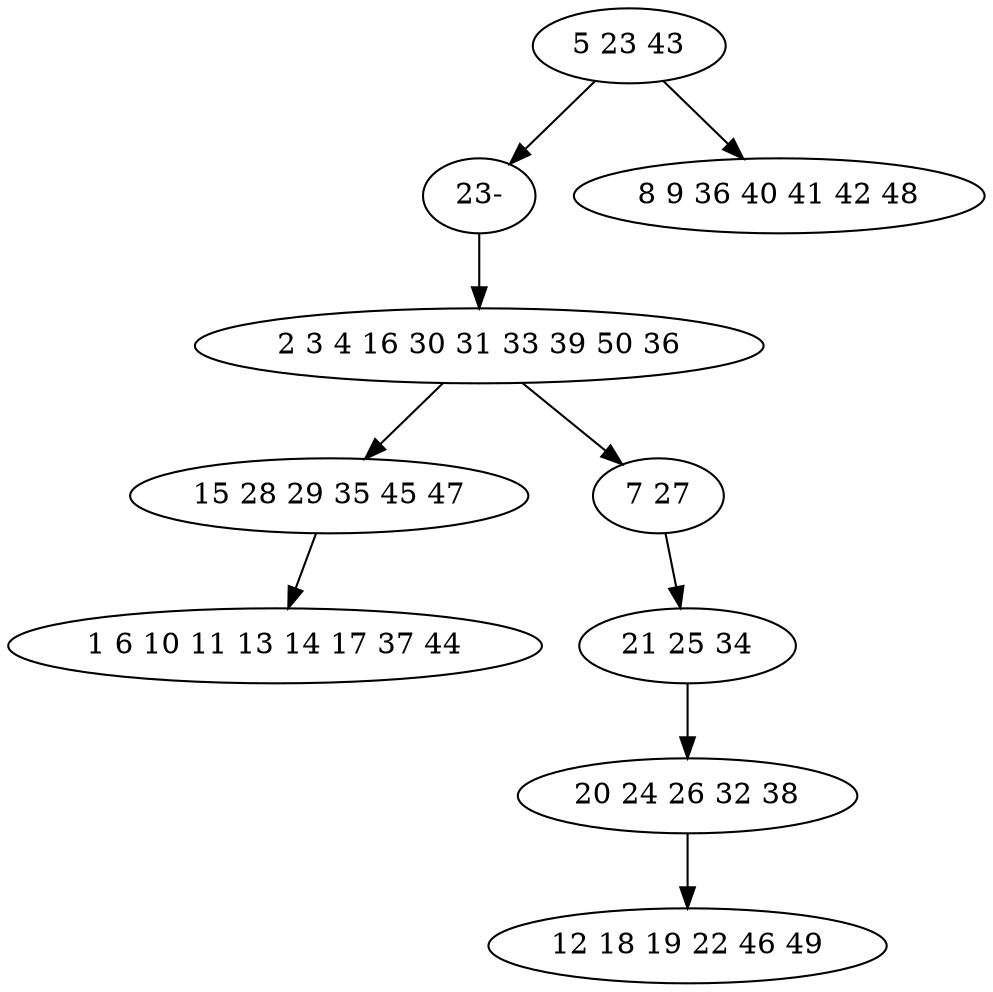 digraph true_tree {
	"0" -> "9"
	"1" -> "2"
	"1" -> "3"
	"2" -> "4"
	"3" -> "5"
	"5" -> "6"
	"6" -> "7"
	"0" -> "8"
	"9" -> "1"
	"0" [label="5 23 43"];
	"1" [label="2 3 4 16 30 31 33 39 50 36"];
	"2" [label="15 28 29 35 45 47"];
	"3" [label="7 27"];
	"4" [label="1 6 10 11 13 14 17 37 44"];
	"5" [label="21 25 34"];
	"6" [label="20 24 26 32 38"];
	"7" [label="12 18 19 22 46 49"];
	"8" [label="8 9 36 40 41 42 48"];
	"9" [label="23-"];
}
